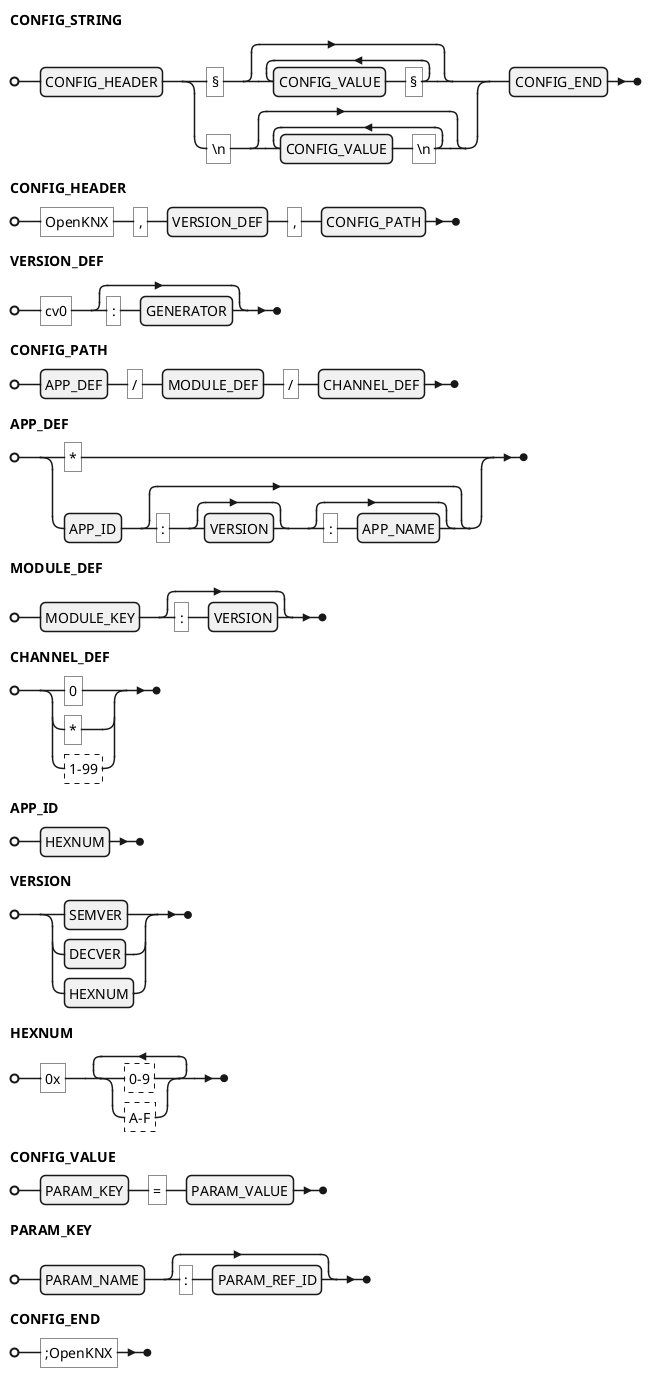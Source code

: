 @startebnf

CONFIG_STRING = CONFIG_HEADER, ("§" , {CONFIG_VALUE, "§"} | "\n" , {CONFIG_VALUE, "\n"}), CONFIG_END;

CONFIG_HEADER = "OpenKNX", ",", VERSION_DEF, ",", CONFIG_PATH;

' VERSION_DEF = "v0", [ ":", SEMVER, [":", GENERATOR]];
VERSION_DEF = "cv0", [ ":", GENERATOR];

CONFIG_PATH = APP_DEF, "/", MODULE_DEF, "/", CHANNEL_DEF;


APP_DEF = ( "*" | APP_ID, [":", [VERSION] , [ ":" , APP_NAME ]] );

MODULE_DEF = MODULE_KEY, [":", VERSION];

CHANNEL_DEF = ("0" | "*" | ?1-99?);

APP_ID  = HEXNUM;

VERSION = ( SEMVER | DECVER | HEXNUM);



HEXNUM = "0x" , {(?0-9? | ?A-F?)}-;

CONFIG_VALUE = PARAM_KEY, "=", PARAM_VALUE;

PARAM_KEY = PARAM_NAME, [":", PARAM_REF_ID];

CONFIG_END = ";OpenKNX";

/'
digit-excluding-zero = "1" | "2" | "3" | "4" | "5" | "6" | "7" | "8" | "9";
digit                = "0" | digit-excluding-zero;
'/

@endyaml